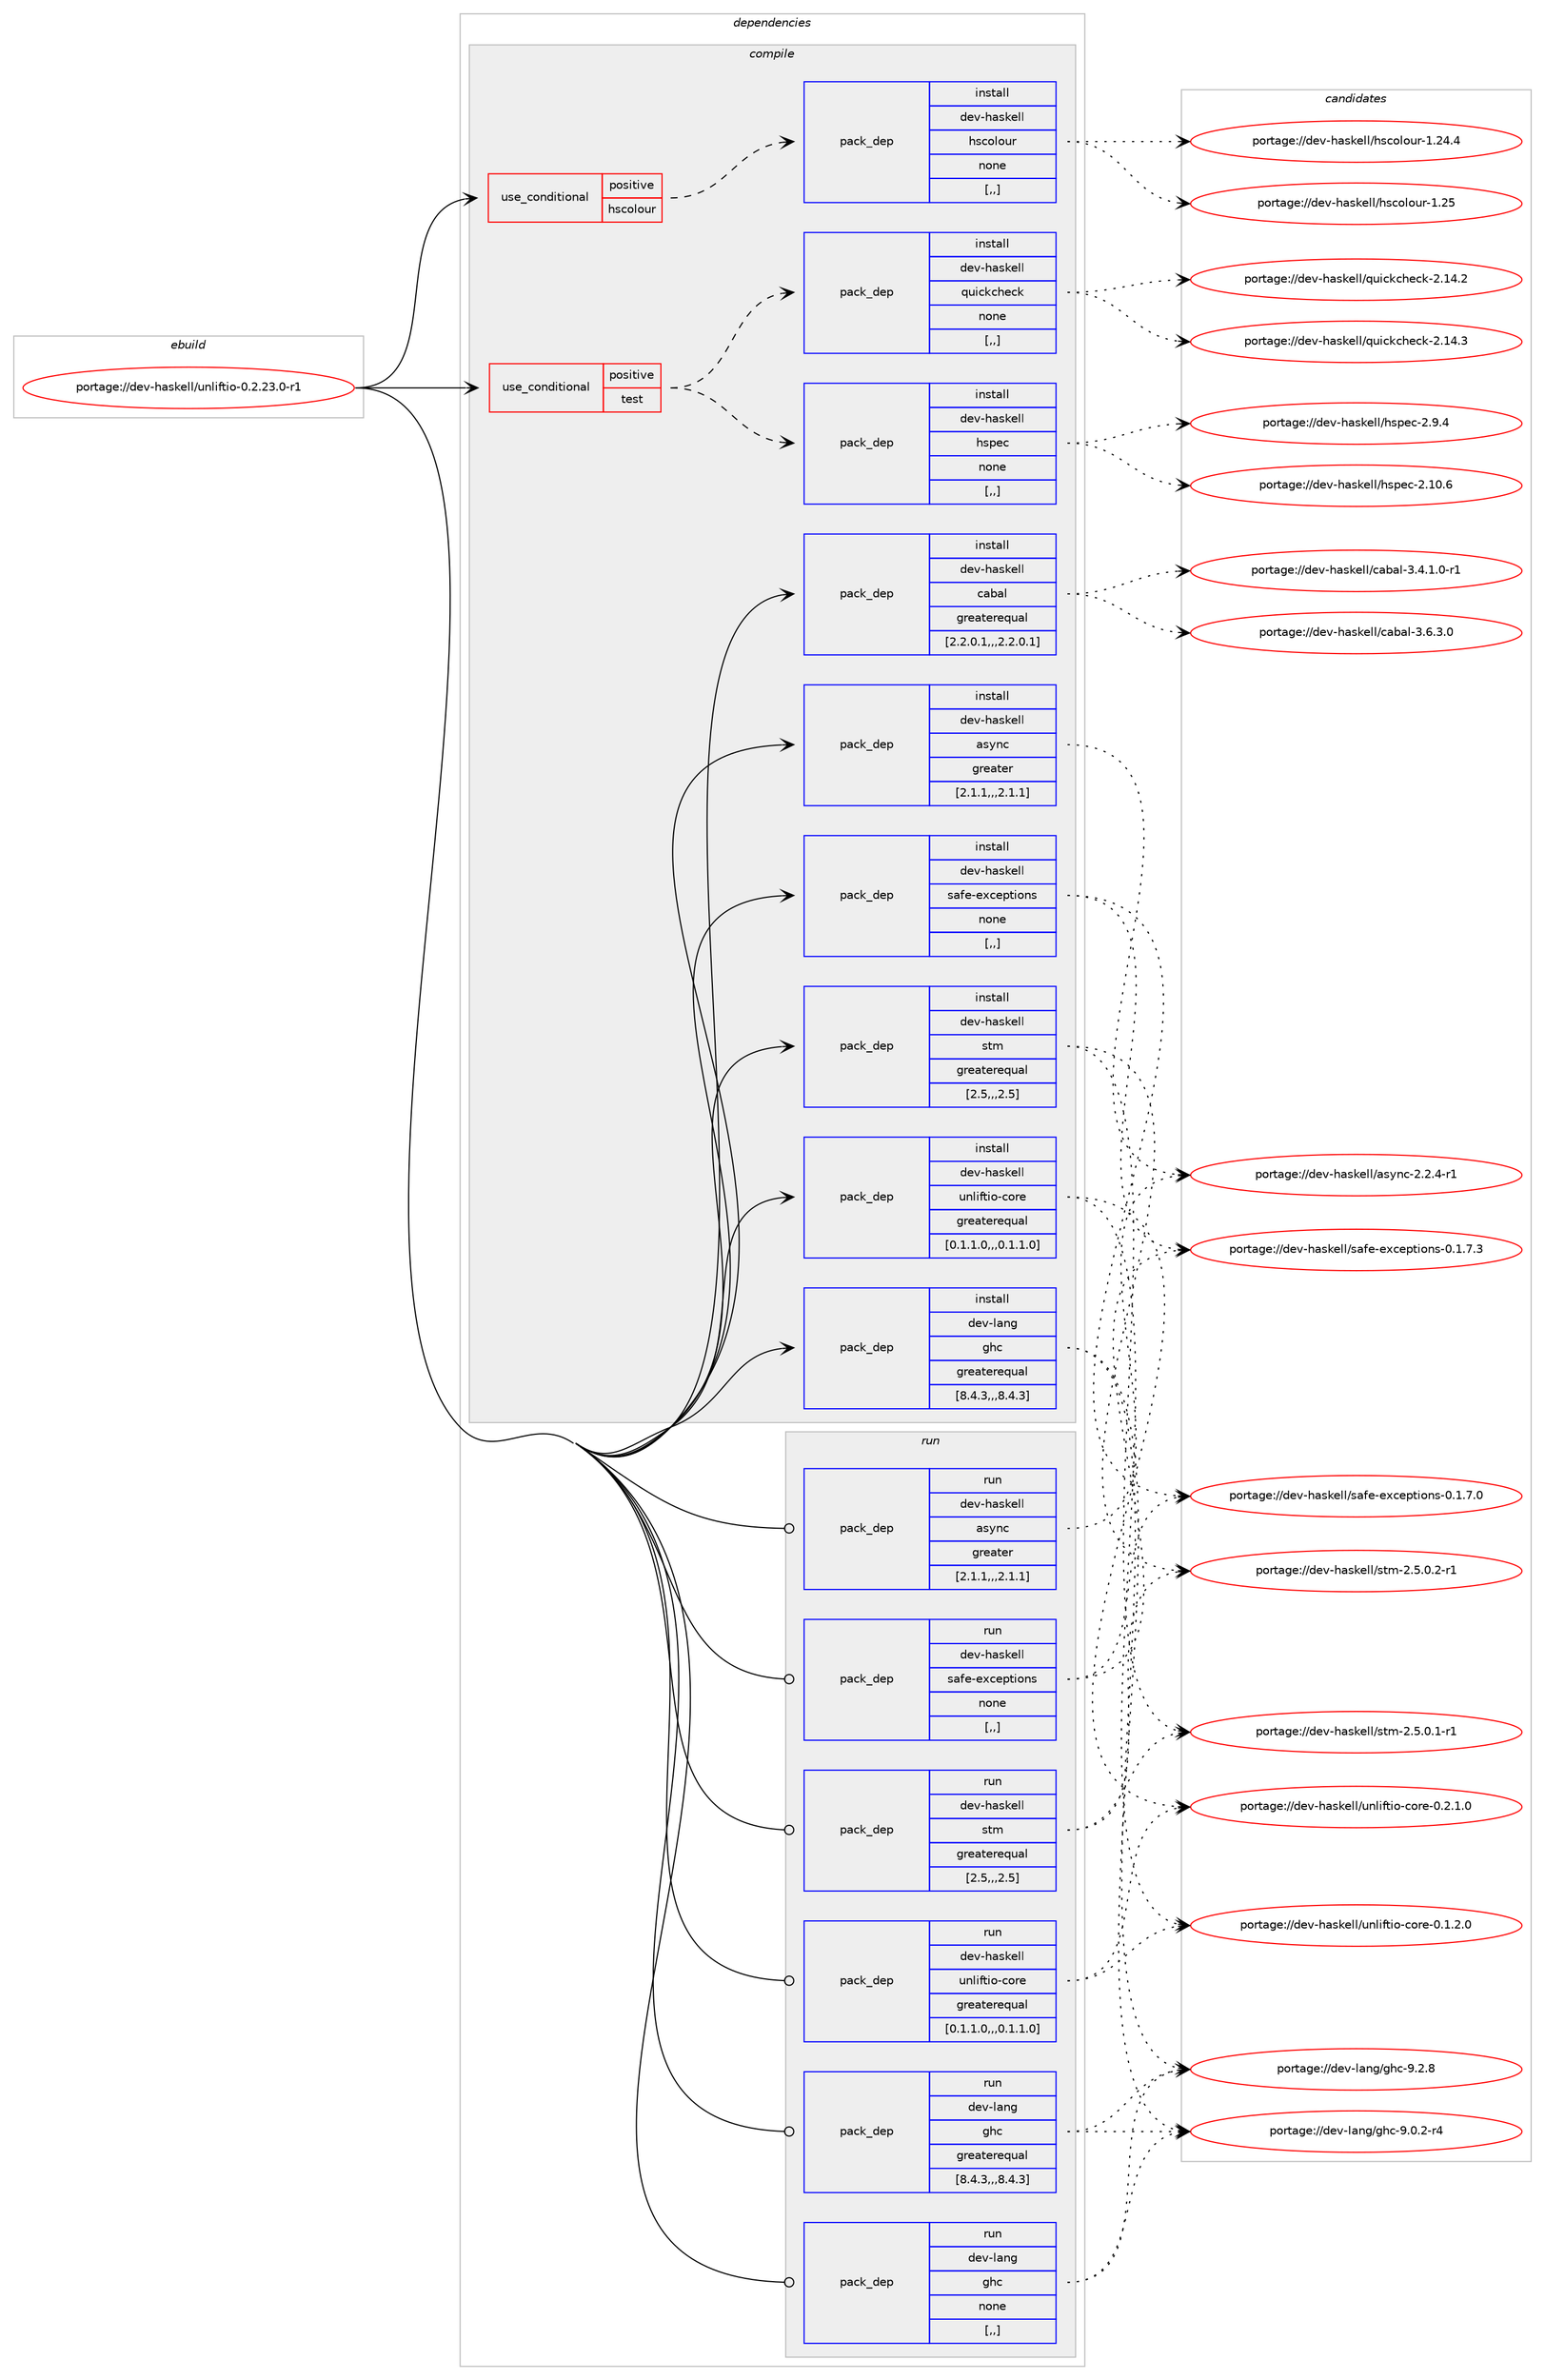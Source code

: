 digraph prolog {

# *************
# Graph options
# *************

newrank=true;
concentrate=true;
compound=true;
graph [rankdir=LR,fontname=Helvetica,fontsize=10,ranksep=1.5];#, ranksep=2.5, nodesep=0.2];
edge  [arrowhead=vee];
node  [fontname=Helvetica,fontsize=10];

# **********
# The ebuild
# **********

subgraph cluster_leftcol {
color=gray;
label=<<i>ebuild</i>>;
id [label="portage://dev-haskell/unliftio-0.2.23.0-r1", color=red, width=4, href="../dev-haskell/unliftio-0.2.23.0-r1.svg"];
}

# ****************
# The dependencies
# ****************

subgraph cluster_midcol {
color=gray;
label=<<i>dependencies</i>>;
subgraph cluster_compile {
fillcolor="#eeeeee";
style=filled;
label=<<i>compile</i>>;
subgraph cond21244 {
dependency90393 [label=<<TABLE BORDER="0" CELLBORDER="1" CELLSPACING="0" CELLPADDING="4"><TR><TD ROWSPAN="3" CELLPADDING="10">use_conditional</TD></TR><TR><TD>positive</TD></TR><TR><TD>hscolour</TD></TR></TABLE>>, shape=none, color=red];
subgraph pack68108 {
dependency90394 [label=<<TABLE BORDER="0" CELLBORDER="1" CELLSPACING="0" CELLPADDING="4" WIDTH="220"><TR><TD ROWSPAN="6" CELLPADDING="30">pack_dep</TD></TR><TR><TD WIDTH="110">install</TD></TR><TR><TD>dev-haskell</TD></TR><TR><TD>hscolour</TD></TR><TR><TD>none</TD></TR><TR><TD>[,,]</TD></TR></TABLE>>, shape=none, color=blue];
}
dependency90393:e -> dependency90394:w [weight=20,style="dashed",arrowhead="vee"];
}
id:e -> dependency90393:w [weight=20,style="solid",arrowhead="vee"];
subgraph cond21245 {
dependency90395 [label=<<TABLE BORDER="0" CELLBORDER="1" CELLSPACING="0" CELLPADDING="4"><TR><TD ROWSPAN="3" CELLPADDING="10">use_conditional</TD></TR><TR><TD>positive</TD></TR><TR><TD>test</TD></TR></TABLE>>, shape=none, color=red];
subgraph pack68109 {
dependency90396 [label=<<TABLE BORDER="0" CELLBORDER="1" CELLSPACING="0" CELLPADDING="4" WIDTH="220"><TR><TD ROWSPAN="6" CELLPADDING="30">pack_dep</TD></TR><TR><TD WIDTH="110">install</TD></TR><TR><TD>dev-haskell</TD></TR><TR><TD>hspec</TD></TR><TR><TD>none</TD></TR><TR><TD>[,,]</TD></TR></TABLE>>, shape=none, color=blue];
}
dependency90395:e -> dependency90396:w [weight=20,style="dashed",arrowhead="vee"];
subgraph pack68110 {
dependency90397 [label=<<TABLE BORDER="0" CELLBORDER="1" CELLSPACING="0" CELLPADDING="4" WIDTH="220"><TR><TD ROWSPAN="6" CELLPADDING="30">pack_dep</TD></TR><TR><TD WIDTH="110">install</TD></TR><TR><TD>dev-haskell</TD></TR><TR><TD>quickcheck</TD></TR><TR><TD>none</TD></TR><TR><TD>[,,]</TD></TR></TABLE>>, shape=none, color=blue];
}
dependency90395:e -> dependency90397:w [weight=20,style="dashed",arrowhead="vee"];
}
id:e -> dependency90395:w [weight=20,style="solid",arrowhead="vee"];
subgraph pack68111 {
dependency90398 [label=<<TABLE BORDER="0" CELLBORDER="1" CELLSPACING="0" CELLPADDING="4" WIDTH="220"><TR><TD ROWSPAN="6" CELLPADDING="30">pack_dep</TD></TR><TR><TD WIDTH="110">install</TD></TR><TR><TD>dev-haskell</TD></TR><TR><TD>async</TD></TR><TR><TD>greater</TD></TR><TR><TD>[2.1.1,,,2.1.1]</TD></TR></TABLE>>, shape=none, color=blue];
}
id:e -> dependency90398:w [weight=20,style="solid",arrowhead="vee"];
subgraph pack68112 {
dependency90399 [label=<<TABLE BORDER="0" CELLBORDER="1" CELLSPACING="0" CELLPADDING="4" WIDTH="220"><TR><TD ROWSPAN="6" CELLPADDING="30">pack_dep</TD></TR><TR><TD WIDTH="110">install</TD></TR><TR><TD>dev-haskell</TD></TR><TR><TD>cabal</TD></TR><TR><TD>greaterequal</TD></TR><TR><TD>[2.2.0.1,,,2.2.0.1]</TD></TR></TABLE>>, shape=none, color=blue];
}
id:e -> dependency90399:w [weight=20,style="solid",arrowhead="vee"];
subgraph pack68113 {
dependency90400 [label=<<TABLE BORDER="0" CELLBORDER="1" CELLSPACING="0" CELLPADDING="4" WIDTH="220"><TR><TD ROWSPAN="6" CELLPADDING="30">pack_dep</TD></TR><TR><TD WIDTH="110">install</TD></TR><TR><TD>dev-haskell</TD></TR><TR><TD>safe-exceptions</TD></TR><TR><TD>none</TD></TR><TR><TD>[,,]</TD></TR></TABLE>>, shape=none, color=blue];
}
id:e -> dependency90400:w [weight=20,style="solid",arrowhead="vee"];
subgraph pack68114 {
dependency90401 [label=<<TABLE BORDER="0" CELLBORDER="1" CELLSPACING="0" CELLPADDING="4" WIDTH="220"><TR><TD ROWSPAN="6" CELLPADDING="30">pack_dep</TD></TR><TR><TD WIDTH="110">install</TD></TR><TR><TD>dev-haskell</TD></TR><TR><TD>stm</TD></TR><TR><TD>greaterequal</TD></TR><TR><TD>[2.5,,,2.5]</TD></TR></TABLE>>, shape=none, color=blue];
}
id:e -> dependency90401:w [weight=20,style="solid",arrowhead="vee"];
subgraph pack68115 {
dependency90402 [label=<<TABLE BORDER="0" CELLBORDER="1" CELLSPACING="0" CELLPADDING="4" WIDTH="220"><TR><TD ROWSPAN="6" CELLPADDING="30">pack_dep</TD></TR><TR><TD WIDTH="110">install</TD></TR><TR><TD>dev-haskell</TD></TR><TR><TD>unliftio-core</TD></TR><TR><TD>greaterequal</TD></TR><TR><TD>[0.1.1.0,,,0.1.1.0]</TD></TR></TABLE>>, shape=none, color=blue];
}
id:e -> dependency90402:w [weight=20,style="solid",arrowhead="vee"];
subgraph pack68116 {
dependency90403 [label=<<TABLE BORDER="0" CELLBORDER="1" CELLSPACING="0" CELLPADDING="4" WIDTH="220"><TR><TD ROWSPAN="6" CELLPADDING="30">pack_dep</TD></TR><TR><TD WIDTH="110">install</TD></TR><TR><TD>dev-lang</TD></TR><TR><TD>ghc</TD></TR><TR><TD>greaterequal</TD></TR><TR><TD>[8.4.3,,,8.4.3]</TD></TR></TABLE>>, shape=none, color=blue];
}
id:e -> dependency90403:w [weight=20,style="solid",arrowhead="vee"];
}
subgraph cluster_compileandrun {
fillcolor="#eeeeee";
style=filled;
label=<<i>compile and run</i>>;
}
subgraph cluster_run {
fillcolor="#eeeeee";
style=filled;
label=<<i>run</i>>;
subgraph pack68117 {
dependency90404 [label=<<TABLE BORDER="0" CELLBORDER="1" CELLSPACING="0" CELLPADDING="4" WIDTH="220"><TR><TD ROWSPAN="6" CELLPADDING="30">pack_dep</TD></TR><TR><TD WIDTH="110">run</TD></TR><TR><TD>dev-haskell</TD></TR><TR><TD>async</TD></TR><TR><TD>greater</TD></TR><TR><TD>[2.1.1,,,2.1.1]</TD></TR></TABLE>>, shape=none, color=blue];
}
id:e -> dependency90404:w [weight=20,style="solid",arrowhead="odot"];
subgraph pack68118 {
dependency90405 [label=<<TABLE BORDER="0" CELLBORDER="1" CELLSPACING="0" CELLPADDING="4" WIDTH="220"><TR><TD ROWSPAN="6" CELLPADDING="30">pack_dep</TD></TR><TR><TD WIDTH="110">run</TD></TR><TR><TD>dev-haskell</TD></TR><TR><TD>safe-exceptions</TD></TR><TR><TD>none</TD></TR><TR><TD>[,,]</TD></TR></TABLE>>, shape=none, color=blue];
}
id:e -> dependency90405:w [weight=20,style="solid",arrowhead="odot"];
subgraph pack68119 {
dependency90406 [label=<<TABLE BORDER="0" CELLBORDER="1" CELLSPACING="0" CELLPADDING="4" WIDTH="220"><TR><TD ROWSPAN="6" CELLPADDING="30">pack_dep</TD></TR><TR><TD WIDTH="110">run</TD></TR><TR><TD>dev-haskell</TD></TR><TR><TD>stm</TD></TR><TR><TD>greaterequal</TD></TR><TR><TD>[2.5,,,2.5]</TD></TR></TABLE>>, shape=none, color=blue];
}
id:e -> dependency90406:w [weight=20,style="solid",arrowhead="odot"];
subgraph pack68120 {
dependency90407 [label=<<TABLE BORDER="0" CELLBORDER="1" CELLSPACING="0" CELLPADDING="4" WIDTH="220"><TR><TD ROWSPAN="6" CELLPADDING="30">pack_dep</TD></TR><TR><TD WIDTH="110">run</TD></TR><TR><TD>dev-haskell</TD></TR><TR><TD>unliftio-core</TD></TR><TR><TD>greaterequal</TD></TR><TR><TD>[0.1.1.0,,,0.1.1.0]</TD></TR></TABLE>>, shape=none, color=blue];
}
id:e -> dependency90407:w [weight=20,style="solid",arrowhead="odot"];
subgraph pack68121 {
dependency90408 [label=<<TABLE BORDER="0" CELLBORDER="1" CELLSPACING="0" CELLPADDING="4" WIDTH="220"><TR><TD ROWSPAN="6" CELLPADDING="30">pack_dep</TD></TR><TR><TD WIDTH="110">run</TD></TR><TR><TD>dev-lang</TD></TR><TR><TD>ghc</TD></TR><TR><TD>greaterequal</TD></TR><TR><TD>[8.4.3,,,8.4.3]</TD></TR></TABLE>>, shape=none, color=blue];
}
id:e -> dependency90408:w [weight=20,style="solid",arrowhead="odot"];
subgraph pack68122 {
dependency90409 [label=<<TABLE BORDER="0" CELLBORDER="1" CELLSPACING="0" CELLPADDING="4" WIDTH="220"><TR><TD ROWSPAN="6" CELLPADDING="30">pack_dep</TD></TR><TR><TD WIDTH="110">run</TD></TR><TR><TD>dev-lang</TD></TR><TR><TD>ghc</TD></TR><TR><TD>none</TD></TR><TR><TD>[,,]</TD></TR></TABLE>>, shape=none, color=blue];
}
id:e -> dependency90409:w [weight=20,style="solid",arrowhead="odot"];
}
}

# **************
# The candidates
# **************

subgraph cluster_choices {
rank=same;
color=gray;
label=<<i>candidates</i>>;

subgraph choice68108 {
color=black;
nodesep=1;
choice100101118451049711510710110810847104115991111081111171144549465053 [label="portage://dev-haskell/hscolour-1.25", color=red, width=4,href="../dev-haskell/hscolour-1.25.svg"];
choice1001011184510497115107101108108471041159911110811111711445494650524652 [label="portage://dev-haskell/hscolour-1.24.4", color=red, width=4,href="../dev-haskell/hscolour-1.24.4.svg"];
dependency90394:e -> choice100101118451049711510710110810847104115991111081111171144549465053:w [style=dotted,weight="100"];
dependency90394:e -> choice1001011184510497115107101108108471041159911110811111711445494650524652:w [style=dotted,weight="100"];
}
subgraph choice68109 {
color=black;
nodesep=1;
choice1001011184510497115107101108108471041151121019945504649484654 [label="portage://dev-haskell/hspec-2.10.6", color=red, width=4,href="../dev-haskell/hspec-2.10.6.svg"];
choice10010111845104971151071011081084710411511210199455046574652 [label="portage://dev-haskell/hspec-2.9.4", color=red, width=4,href="../dev-haskell/hspec-2.9.4.svg"];
dependency90396:e -> choice1001011184510497115107101108108471041151121019945504649484654:w [style=dotted,weight="100"];
dependency90396:e -> choice10010111845104971151071011081084710411511210199455046574652:w [style=dotted,weight="100"];
}
subgraph choice68110 {
color=black;
nodesep=1;
choice10010111845104971151071011081084711311710599107991041019910745504649524651 [label="portage://dev-haskell/quickcheck-2.14.3", color=red, width=4,href="../dev-haskell/quickcheck-2.14.3.svg"];
choice10010111845104971151071011081084711311710599107991041019910745504649524650 [label="portage://dev-haskell/quickcheck-2.14.2", color=red, width=4,href="../dev-haskell/quickcheck-2.14.2.svg"];
dependency90397:e -> choice10010111845104971151071011081084711311710599107991041019910745504649524651:w [style=dotted,weight="100"];
dependency90397:e -> choice10010111845104971151071011081084711311710599107991041019910745504649524650:w [style=dotted,weight="100"];
}
subgraph choice68111 {
color=black;
nodesep=1;
choice10010111845104971151071011081084797115121110994550465046524511449 [label="portage://dev-haskell/async-2.2.4-r1", color=red, width=4,href="../dev-haskell/async-2.2.4-r1.svg"];
dependency90398:e -> choice10010111845104971151071011081084797115121110994550465046524511449:w [style=dotted,weight="100"];
}
subgraph choice68112 {
color=black;
nodesep=1;
choice100101118451049711510710110810847999798971084551465446514648 [label="portage://dev-haskell/cabal-3.6.3.0", color=red, width=4,href="../dev-haskell/cabal-3.6.3.0.svg"];
choice1001011184510497115107101108108479997989710845514652464946484511449 [label="portage://dev-haskell/cabal-3.4.1.0-r1", color=red, width=4,href="../dev-haskell/cabal-3.4.1.0-r1.svg"];
dependency90399:e -> choice100101118451049711510710110810847999798971084551465446514648:w [style=dotted,weight="100"];
dependency90399:e -> choice1001011184510497115107101108108479997989710845514652464946484511449:w [style=dotted,weight="100"];
}
subgraph choice68113 {
color=black;
nodesep=1;
choice1001011184510497115107101108108471159710210145101120991011121161051111101154548464946554651 [label="portage://dev-haskell/safe-exceptions-0.1.7.3", color=red, width=4,href="../dev-haskell/safe-exceptions-0.1.7.3.svg"];
choice1001011184510497115107101108108471159710210145101120991011121161051111101154548464946554648 [label="portage://dev-haskell/safe-exceptions-0.1.7.0", color=red, width=4,href="../dev-haskell/safe-exceptions-0.1.7.0.svg"];
dependency90400:e -> choice1001011184510497115107101108108471159710210145101120991011121161051111101154548464946554651:w [style=dotted,weight="100"];
dependency90400:e -> choice1001011184510497115107101108108471159710210145101120991011121161051111101154548464946554648:w [style=dotted,weight="100"];
}
subgraph choice68114 {
color=black;
nodesep=1;
choice10010111845104971151071011081084711511610945504653464846504511449 [label="portage://dev-haskell/stm-2.5.0.2-r1", color=red, width=4,href="../dev-haskell/stm-2.5.0.2-r1.svg"];
choice10010111845104971151071011081084711511610945504653464846494511449 [label="portage://dev-haskell/stm-2.5.0.1-r1", color=red, width=4,href="../dev-haskell/stm-2.5.0.1-r1.svg"];
dependency90401:e -> choice10010111845104971151071011081084711511610945504653464846504511449:w [style=dotted,weight="100"];
dependency90401:e -> choice10010111845104971151071011081084711511610945504653464846494511449:w [style=dotted,weight="100"];
}
subgraph choice68115 {
color=black;
nodesep=1;
choice10010111845104971151071011081084711711010810510211610511145991111141014548465046494648 [label="portage://dev-haskell/unliftio-core-0.2.1.0", color=red, width=4,href="../dev-haskell/unliftio-core-0.2.1.0.svg"];
choice10010111845104971151071011081084711711010810510211610511145991111141014548464946504648 [label="portage://dev-haskell/unliftio-core-0.1.2.0", color=red, width=4,href="../dev-haskell/unliftio-core-0.1.2.0.svg"];
dependency90402:e -> choice10010111845104971151071011081084711711010810510211610511145991111141014548465046494648:w [style=dotted,weight="100"];
dependency90402:e -> choice10010111845104971151071011081084711711010810510211610511145991111141014548464946504648:w [style=dotted,weight="100"];
}
subgraph choice68116 {
color=black;
nodesep=1;
choice10010111845108971101034710310499455746504656 [label="portage://dev-lang/ghc-9.2.8", color=red, width=4,href="../dev-lang/ghc-9.2.8.svg"];
choice100101118451089711010347103104994557464846504511452 [label="portage://dev-lang/ghc-9.0.2-r4", color=red, width=4,href="../dev-lang/ghc-9.0.2-r4.svg"];
dependency90403:e -> choice10010111845108971101034710310499455746504656:w [style=dotted,weight="100"];
dependency90403:e -> choice100101118451089711010347103104994557464846504511452:w [style=dotted,weight="100"];
}
subgraph choice68117 {
color=black;
nodesep=1;
choice10010111845104971151071011081084797115121110994550465046524511449 [label="portage://dev-haskell/async-2.2.4-r1", color=red, width=4,href="../dev-haskell/async-2.2.4-r1.svg"];
dependency90404:e -> choice10010111845104971151071011081084797115121110994550465046524511449:w [style=dotted,weight="100"];
}
subgraph choice68118 {
color=black;
nodesep=1;
choice1001011184510497115107101108108471159710210145101120991011121161051111101154548464946554651 [label="portage://dev-haskell/safe-exceptions-0.1.7.3", color=red, width=4,href="../dev-haskell/safe-exceptions-0.1.7.3.svg"];
choice1001011184510497115107101108108471159710210145101120991011121161051111101154548464946554648 [label="portage://dev-haskell/safe-exceptions-0.1.7.0", color=red, width=4,href="../dev-haskell/safe-exceptions-0.1.7.0.svg"];
dependency90405:e -> choice1001011184510497115107101108108471159710210145101120991011121161051111101154548464946554651:w [style=dotted,weight="100"];
dependency90405:e -> choice1001011184510497115107101108108471159710210145101120991011121161051111101154548464946554648:w [style=dotted,weight="100"];
}
subgraph choice68119 {
color=black;
nodesep=1;
choice10010111845104971151071011081084711511610945504653464846504511449 [label="portage://dev-haskell/stm-2.5.0.2-r1", color=red, width=4,href="../dev-haskell/stm-2.5.0.2-r1.svg"];
choice10010111845104971151071011081084711511610945504653464846494511449 [label="portage://dev-haskell/stm-2.5.0.1-r1", color=red, width=4,href="../dev-haskell/stm-2.5.0.1-r1.svg"];
dependency90406:e -> choice10010111845104971151071011081084711511610945504653464846504511449:w [style=dotted,weight="100"];
dependency90406:e -> choice10010111845104971151071011081084711511610945504653464846494511449:w [style=dotted,weight="100"];
}
subgraph choice68120 {
color=black;
nodesep=1;
choice10010111845104971151071011081084711711010810510211610511145991111141014548465046494648 [label="portage://dev-haskell/unliftio-core-0.2.1.0", color=red, width=4,href="../dev-haskell/unliftio-core-0.2.1.0.svg"];
choice10010111845104971151071011081084711711010810510211610511145991111141014548464946504648 [label="portage://dev-haskell/unliftio-core-0.1.2.0", color=red, width=4,href="../dev-haskell/unliftio-core-0.1.2.0.svg"];
dependency90407:e -> choice10010111845104971151071011081084711711010810510211610511145991111141014548465046494648:w [style=dotted,weight="100"];
dependency90407:e -> choice10010111845104971151071011081084711711010810510211610511145991111141014548464946504648:w [style=dotted,weight="100"];
}
subgraph choice68121 {
color=black;
nodesep=1;
choice10010111845108971101034710310499455746504656 [label="portage://dev-lang/ghc-9.2.8", color=red, width=4,href="../dev-lang/ghc-9.2.8.svg"];
choice100101118451089711010347103104994557464846504511452 [label="portage://dev-lang/ghc-9.0.2-r4", color=red, width=4,href="../dev-lang/ghc-9.0.2-r4.svg"];
dependency90408:e -> choice10010111845108971101034710310499455746504656:w [style=dotted,weight="100"];
dependency90408:e -> choice100101118451089711010347103104994557464846504511452:w [style=dotted,weight="100"];
}
subgraph choice68122 {
color=black;
nodesep=1;
choice10010111845108971101034710310499455746504656 [label="portage://dev-lang/ghc-9.2.8", color=red, width=4,href="../dev-lang/ghc-9.2.8.svg"];
choice100101118451089711010347103104994557464846504511452 [label="portage://dev-lang/ghc-9.0.2-r4", color=red, width=4,href="../dev-lang/ghc-9.0.2-r4.svg"];
dependency90409:e -> choice10010111845108971101034710310499455746504656:w [style=dotted,weight="100"];
dependency90409:e -> choice100101118451089711010347103104994557464846504511452:w [style=dotted,weight="100"];
}
}

}
